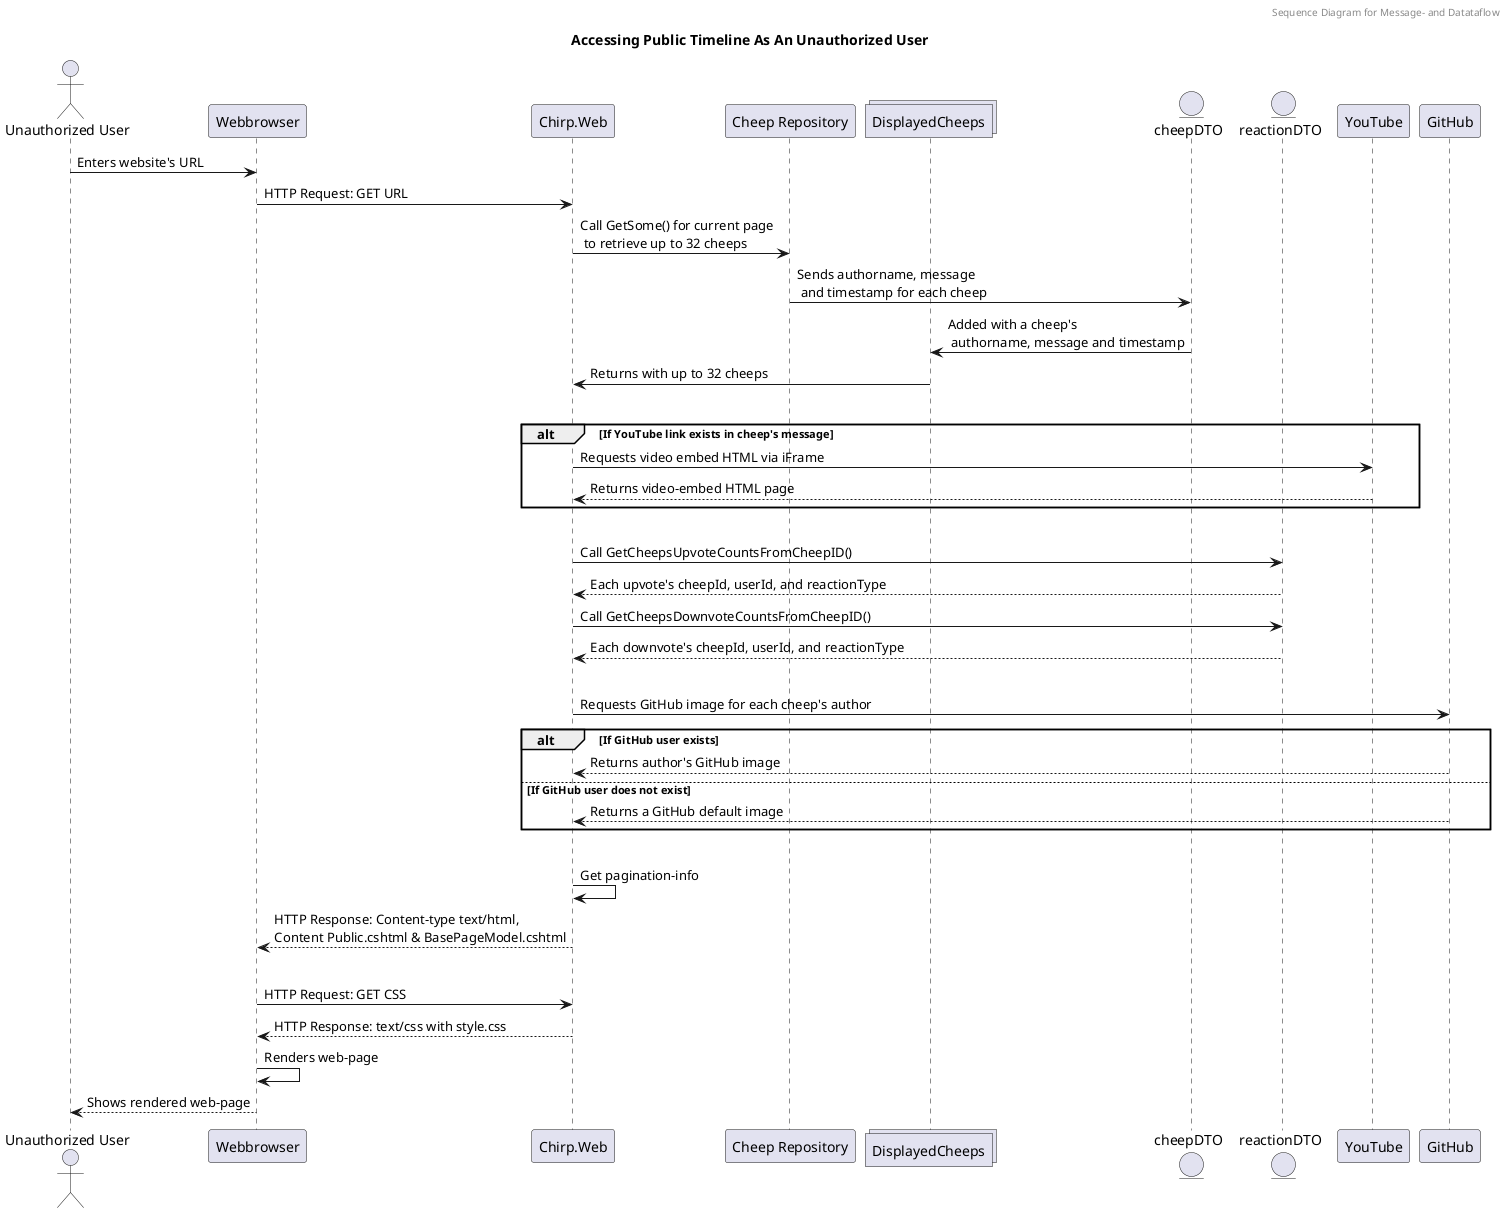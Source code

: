 @startuml
header Sequence Diagram for Message- and Datataflow
Title Accessing Public Timeline As An Unauthorized User


actor "Unauthorized User" as UnauthorizedUser
participant "Webbrowser" as Browser
participant "Chirp.Web" as ChirpWeb
participant "Cheep Repository" as CheepRepo
collections DisplayedCheeps as CheepsList
entity cheepDTO as CheepDTO
entity reactionDTO as ReactionDTO

UnauthorizedUser -> Browser: Enters website's URL
Browser -> ChirpWeb: HTTP Request: GET URL

ChirpWeb -> CheepRepo: Call GetSome() for current page\n to retrieve up to 32 cheeps
CheepRepo -> CheepDTO: Sends authorname, message \n and timestamp for each cheep
CheepDTO -> CheepsList: Added with a cheep's \n authorname, message and timestamp
CheepsList -> ChirpWeb: Returns with up to 32 cheeps
|||
alt If YouTube link exists in cheep's message
    ChirpWeb -> YouTube: Requests video embed HTML via iFrame
    YouTube --> ChirpWeb: Returns video-embed HTML page
end
|||
ChirpWeb -> ReactionDTO: Call GetCheepsUpvoteCountsFromCheepID()
Return Each upvote's cheepId, userId, and reactionType
ChirpWeb -> ReactionDTO: Call GetCheepsDownvoteCountsFromCheepID()
Return Each downvote's cheepId, userId, and reactionType
|||

ChirpWeb -> GitHub: Requests GitHub image for each cheep's author
alt If GitHub user exists
    GitHub --> ChirpWeb: Returns author's GitHub image
else If GitHub user does not exist
    GitHub --> ChirpWeb: Returns a GitHub default image
end
|||

ChirpWeb -> ChirpWeb: Get pagination-info

ChirpWeb --> Browser: HTTP Response: Content-type text/html,\nContent Public.cshtml & BasePageModel.cshtml
|||

Browser -> ChirpWeb: HTTP Request: GET CSS
ChirpWeb --> Browser: HTTP Response: text/css with style.css
Browser -> Browser: Renders web-page
Browser --> UnauthorizedUser: Shows rendered web-page
@enduml